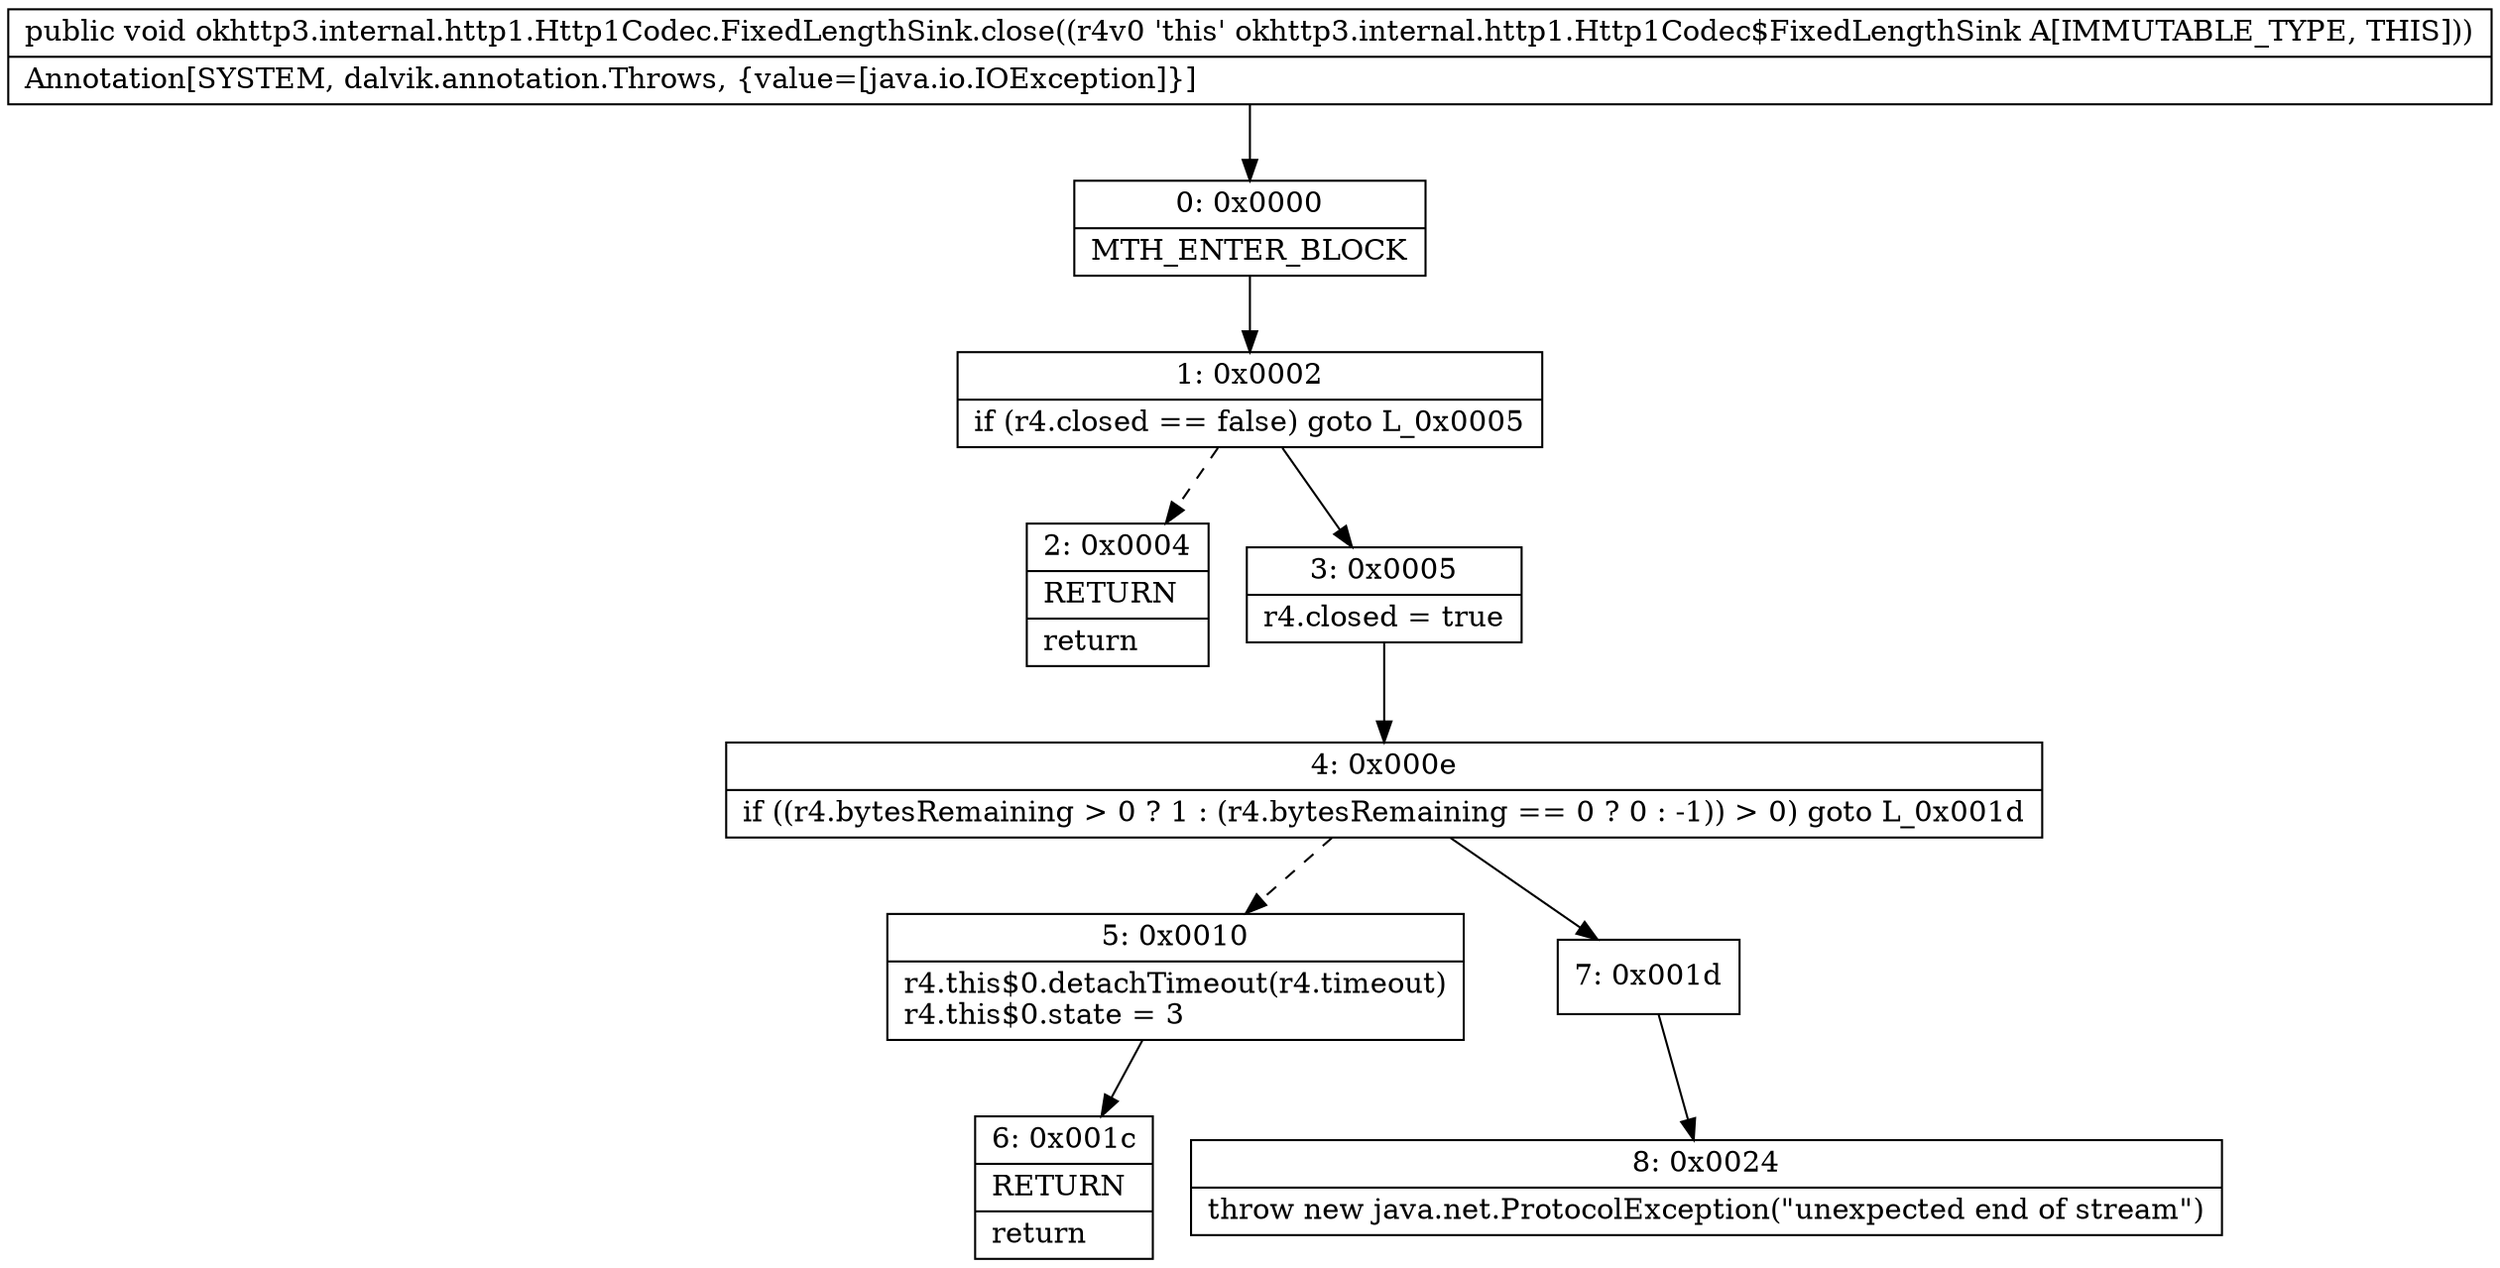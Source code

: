 digraph "CFG forokhttp3.internal.http1.Http1Codec.FixedLengthSink.close()V" {
Node_0 [shape=record,label="{0\:\ 0x0000|MTH_ENTER_BLOCK\l}"];
Node_1 [shape=record,label="{1\:\ 0x0002|if (r4.closed == false) goto L_0x0005\l}"];
Node_2 [shape=record,label="{2\:\ 0x0004|RETURN\l|return\l}"];
Node_3 [shape=record,label="{3\:\ 0x0005|r4.closed = true\l}"];
Node_4 [shape=record,label="{4\:\ 0x000e|if ((r4.bytesRemaining \> 0 ? 1 : (r4.bytesRemaining == 0 ? 0 : \-1)) \> 0) goto L_0x001d\l}"];
Node_5 [shape=record,label="{5\:\ 0x0010|r4.this$0.detachTimeout(r4.timeout)\lr4.this$0.state = 3\l}"];
Node_6 [shape=record,label="{6\:\ 0x001c|RETURN\l|return\l}"];
Node_7 [shape=record,label="{7\:\ 0x001d}"];
Node_8 [shape=record,label="{8\:\ 0x0024|throw new java.net.ProtocolException(\"unexpected end of stream\")\l}"];
MethodNode[shape=record,label="{public void okhttp3.internal.http1.Http1Codec.FixedLengthSink.close((r4v0 'this' okhttp3.internal.http1.Http1Codec$FixedLengthSink A[IMMUTABLE_TYPE, THIS]))  | Annotation[SYSTEM, dalvik.annotation.Throws, \{value=[java.io.IOException]\}]\l}"];
MethodNode -> Node_0;
Node_0 -> Node_1;
Node_1 -> Node_2[style=dashed];
Node_1 -> Node_3;
Node_3 -> Node_4;
Node_4 -> Node_5[style=dashed];
Node_4 -> Node_7;
Node_5 -> Node_6;
Node_7 -> Node_8;
}

